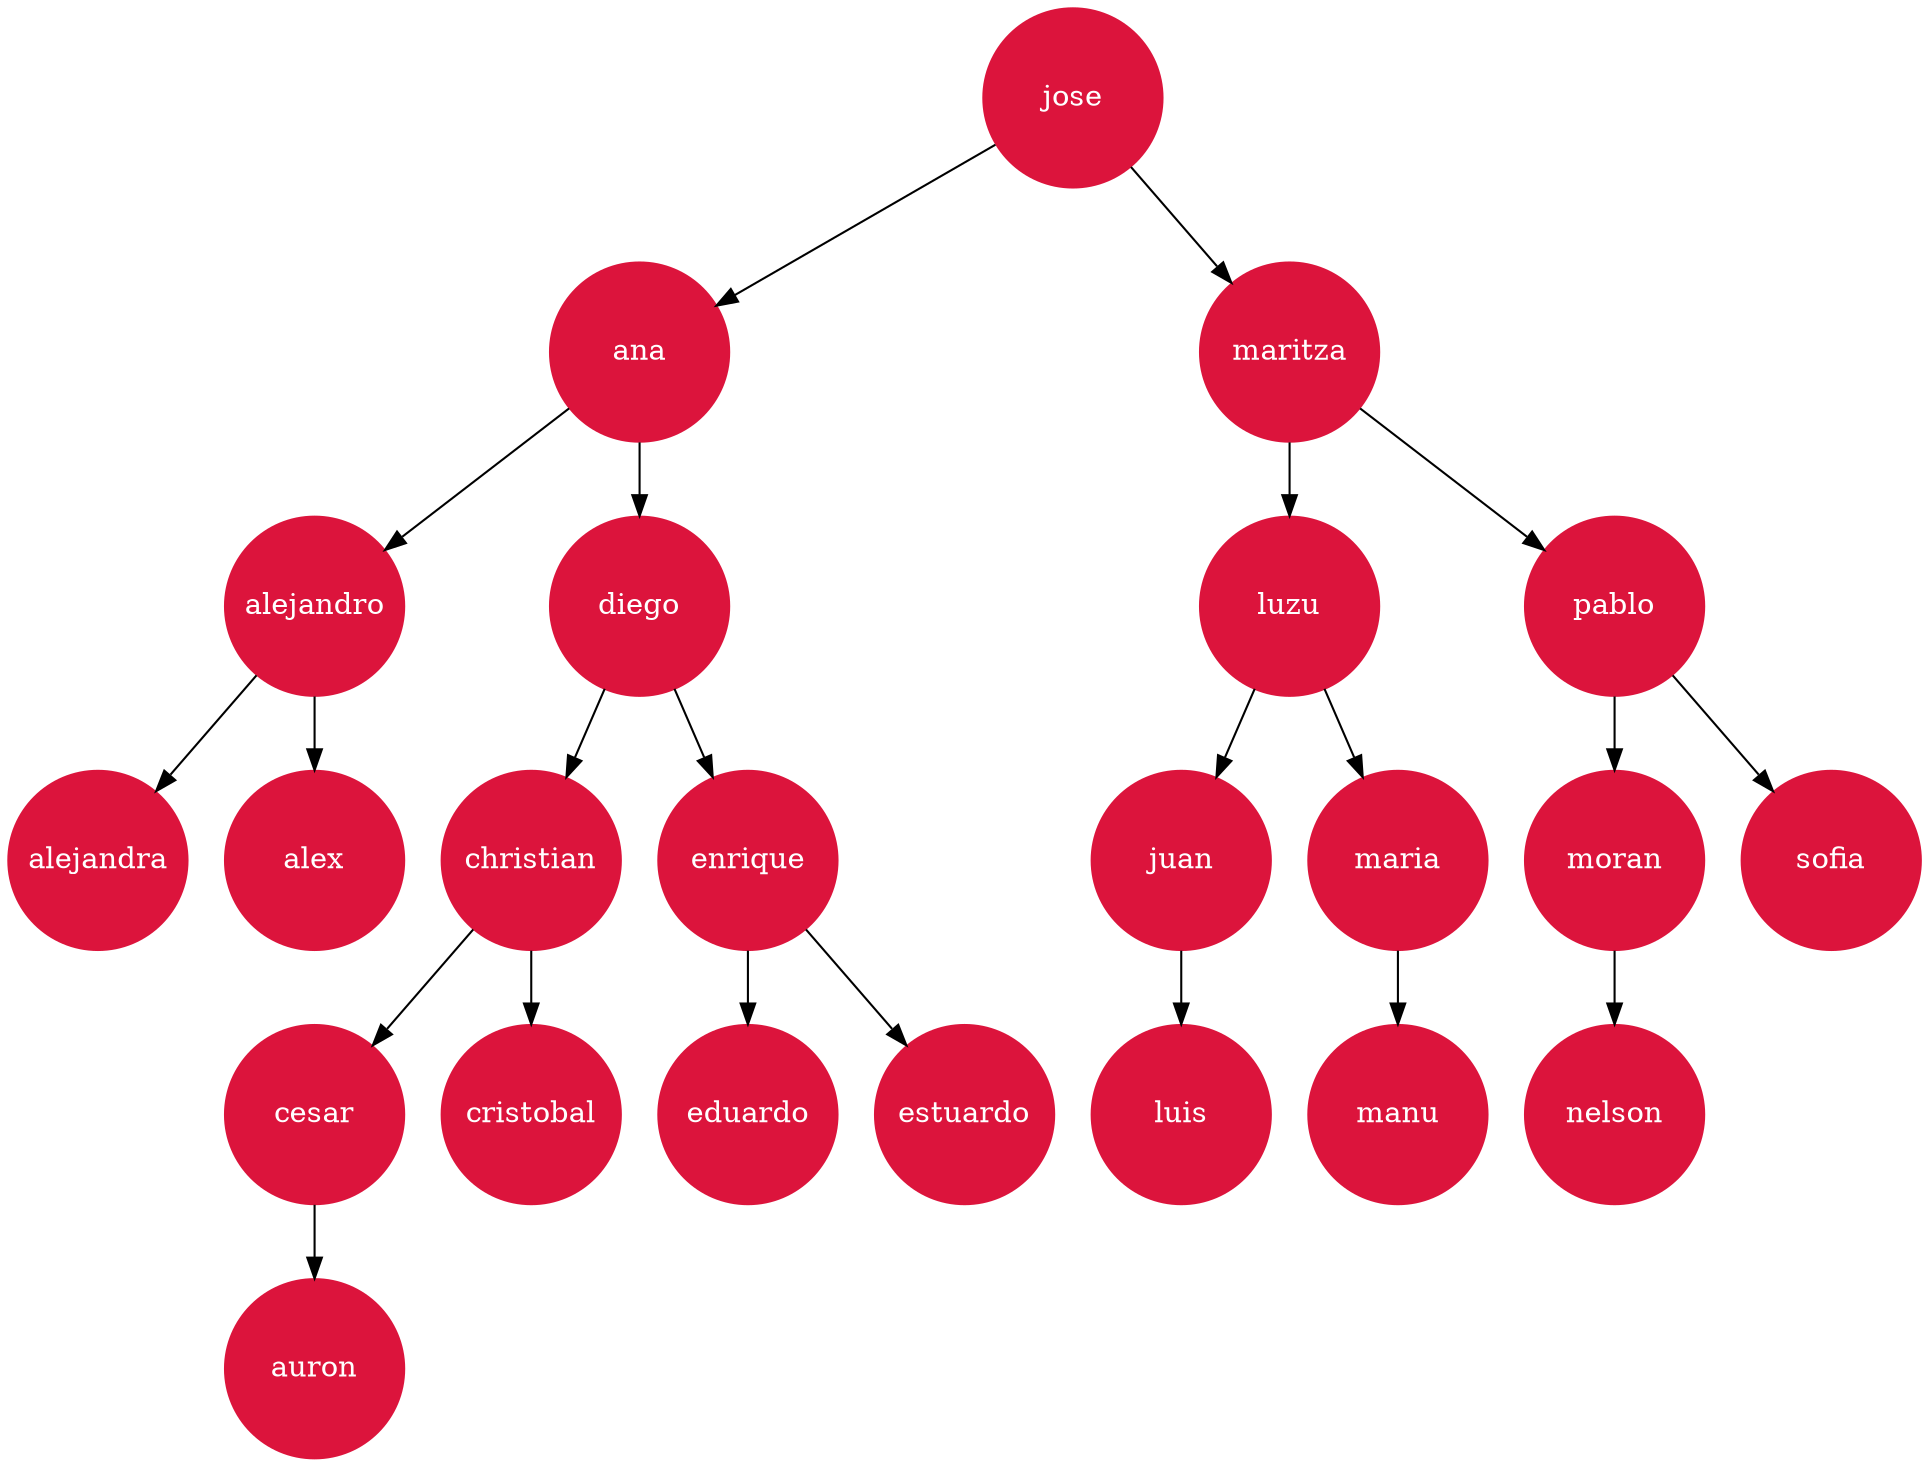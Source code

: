 digraph G{
rankdir=TB;
node [margin=0 shape=circle height=1.2 color=crimson fontcolor=white style=filled ];
jose->ana
ana->alejandro
alejandro->alejandra
alejandro->alex
ana->diego
diego->christian
christian->cesar
cesar->auron
christian->cristobal
diego->enrique
enrique->eduardo
enrique->estuardo
jose->maritza
maritza->luzu
luzu->juan
juan->luis
luzu->maria
maria->manu
maritza->pablo
pablo->moran
moran->nelson
pablo->sofia

}